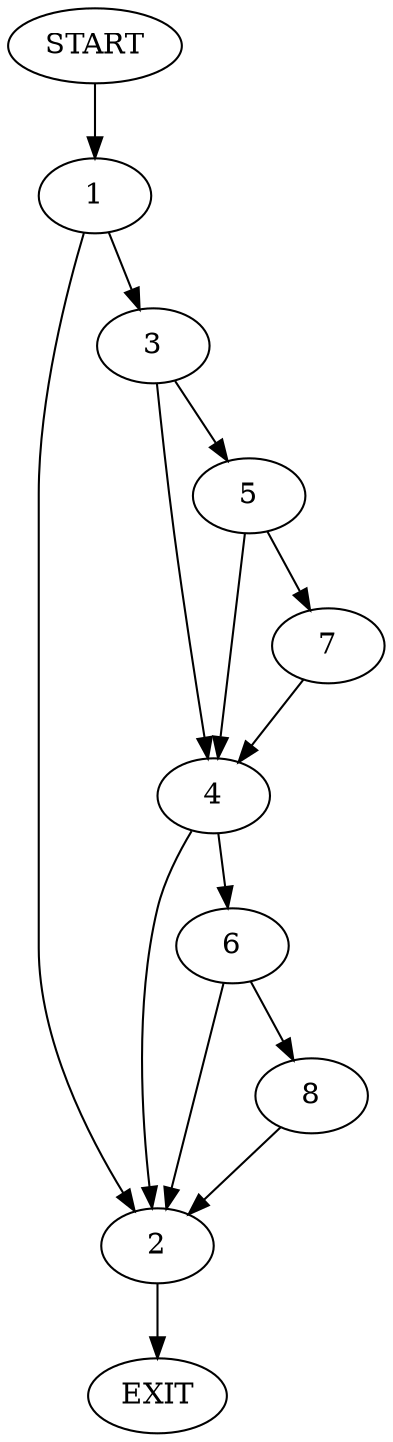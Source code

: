 digraph {
0 [label="START"]
9 [label="EXIT"]
0 -> 1
1 -> 2
1 -> 3
3 -> 4
3 -> 5
2 -> 9
4 -> 2
4 -> 6
5 -> 4
5 -> 7
7 -> 4
6 -> 8
6 -> 2
8 -> 2
}
